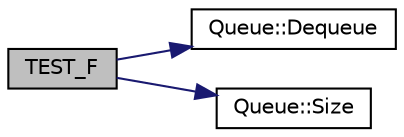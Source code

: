 digraph "TEST_F"
{
  edge [fontname="Helvetica",fontsize="10",labelfontname="Helvetica",labelfontsize="10"];
  node [fontname="Helvetica",fontsize="10",shape=record];
  rankdir="LR";
  Node3 [label="TEST_F",height=0.2,width=0.4,color="black", fillcolor="grey75", style="filled", fontcolor="black"];
  Node3 -> Node4 [color="midnightblue",fontsize="10",style="solid",fontname="Helvetica"];
  Node4 [label="Queue::Dequeue",height=0.2,width=0.4,color="black", fillcolor="white", style="filled",URL="$d4/da4/class_queue.html#a434d465001c3078e999f7a89a8af84c0"];
  Node3 -> Node5 [color="midnightblue",fontsize="10",style="solid",fontname="Helvetica"];
  Node5 [label="Queue::Size",height=0.2,width=0.4,color="black", fillcolor="white", style="filled",URL="$d4/da4/class_queue.html#abc4d78b5f66041011c5590bf703847b0"];
}
